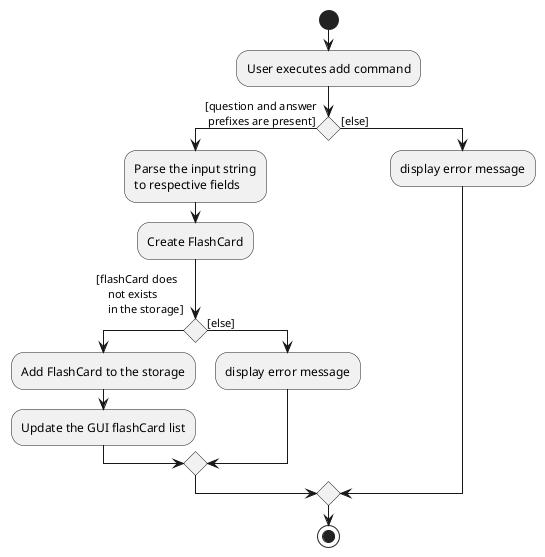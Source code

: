 @startuml
start
:User executes add command;

'Since the beta syntax does not support placing the condition outside the
'diamond we place it as the true branch instead.

if () then ([question and answer
 prefixes are present])
    :Parse the input string
    to respective fields;
    :Create FlashCard;
    if () then([flashCard does
    not exists
    in the storage]
    )
      :Add FlashCard to the storage;
      :Update the GUI flashCard list;
    else ([else])
      :display error message;
    endif
else ([else])
  :display error message;
endif
stop
@enduml
